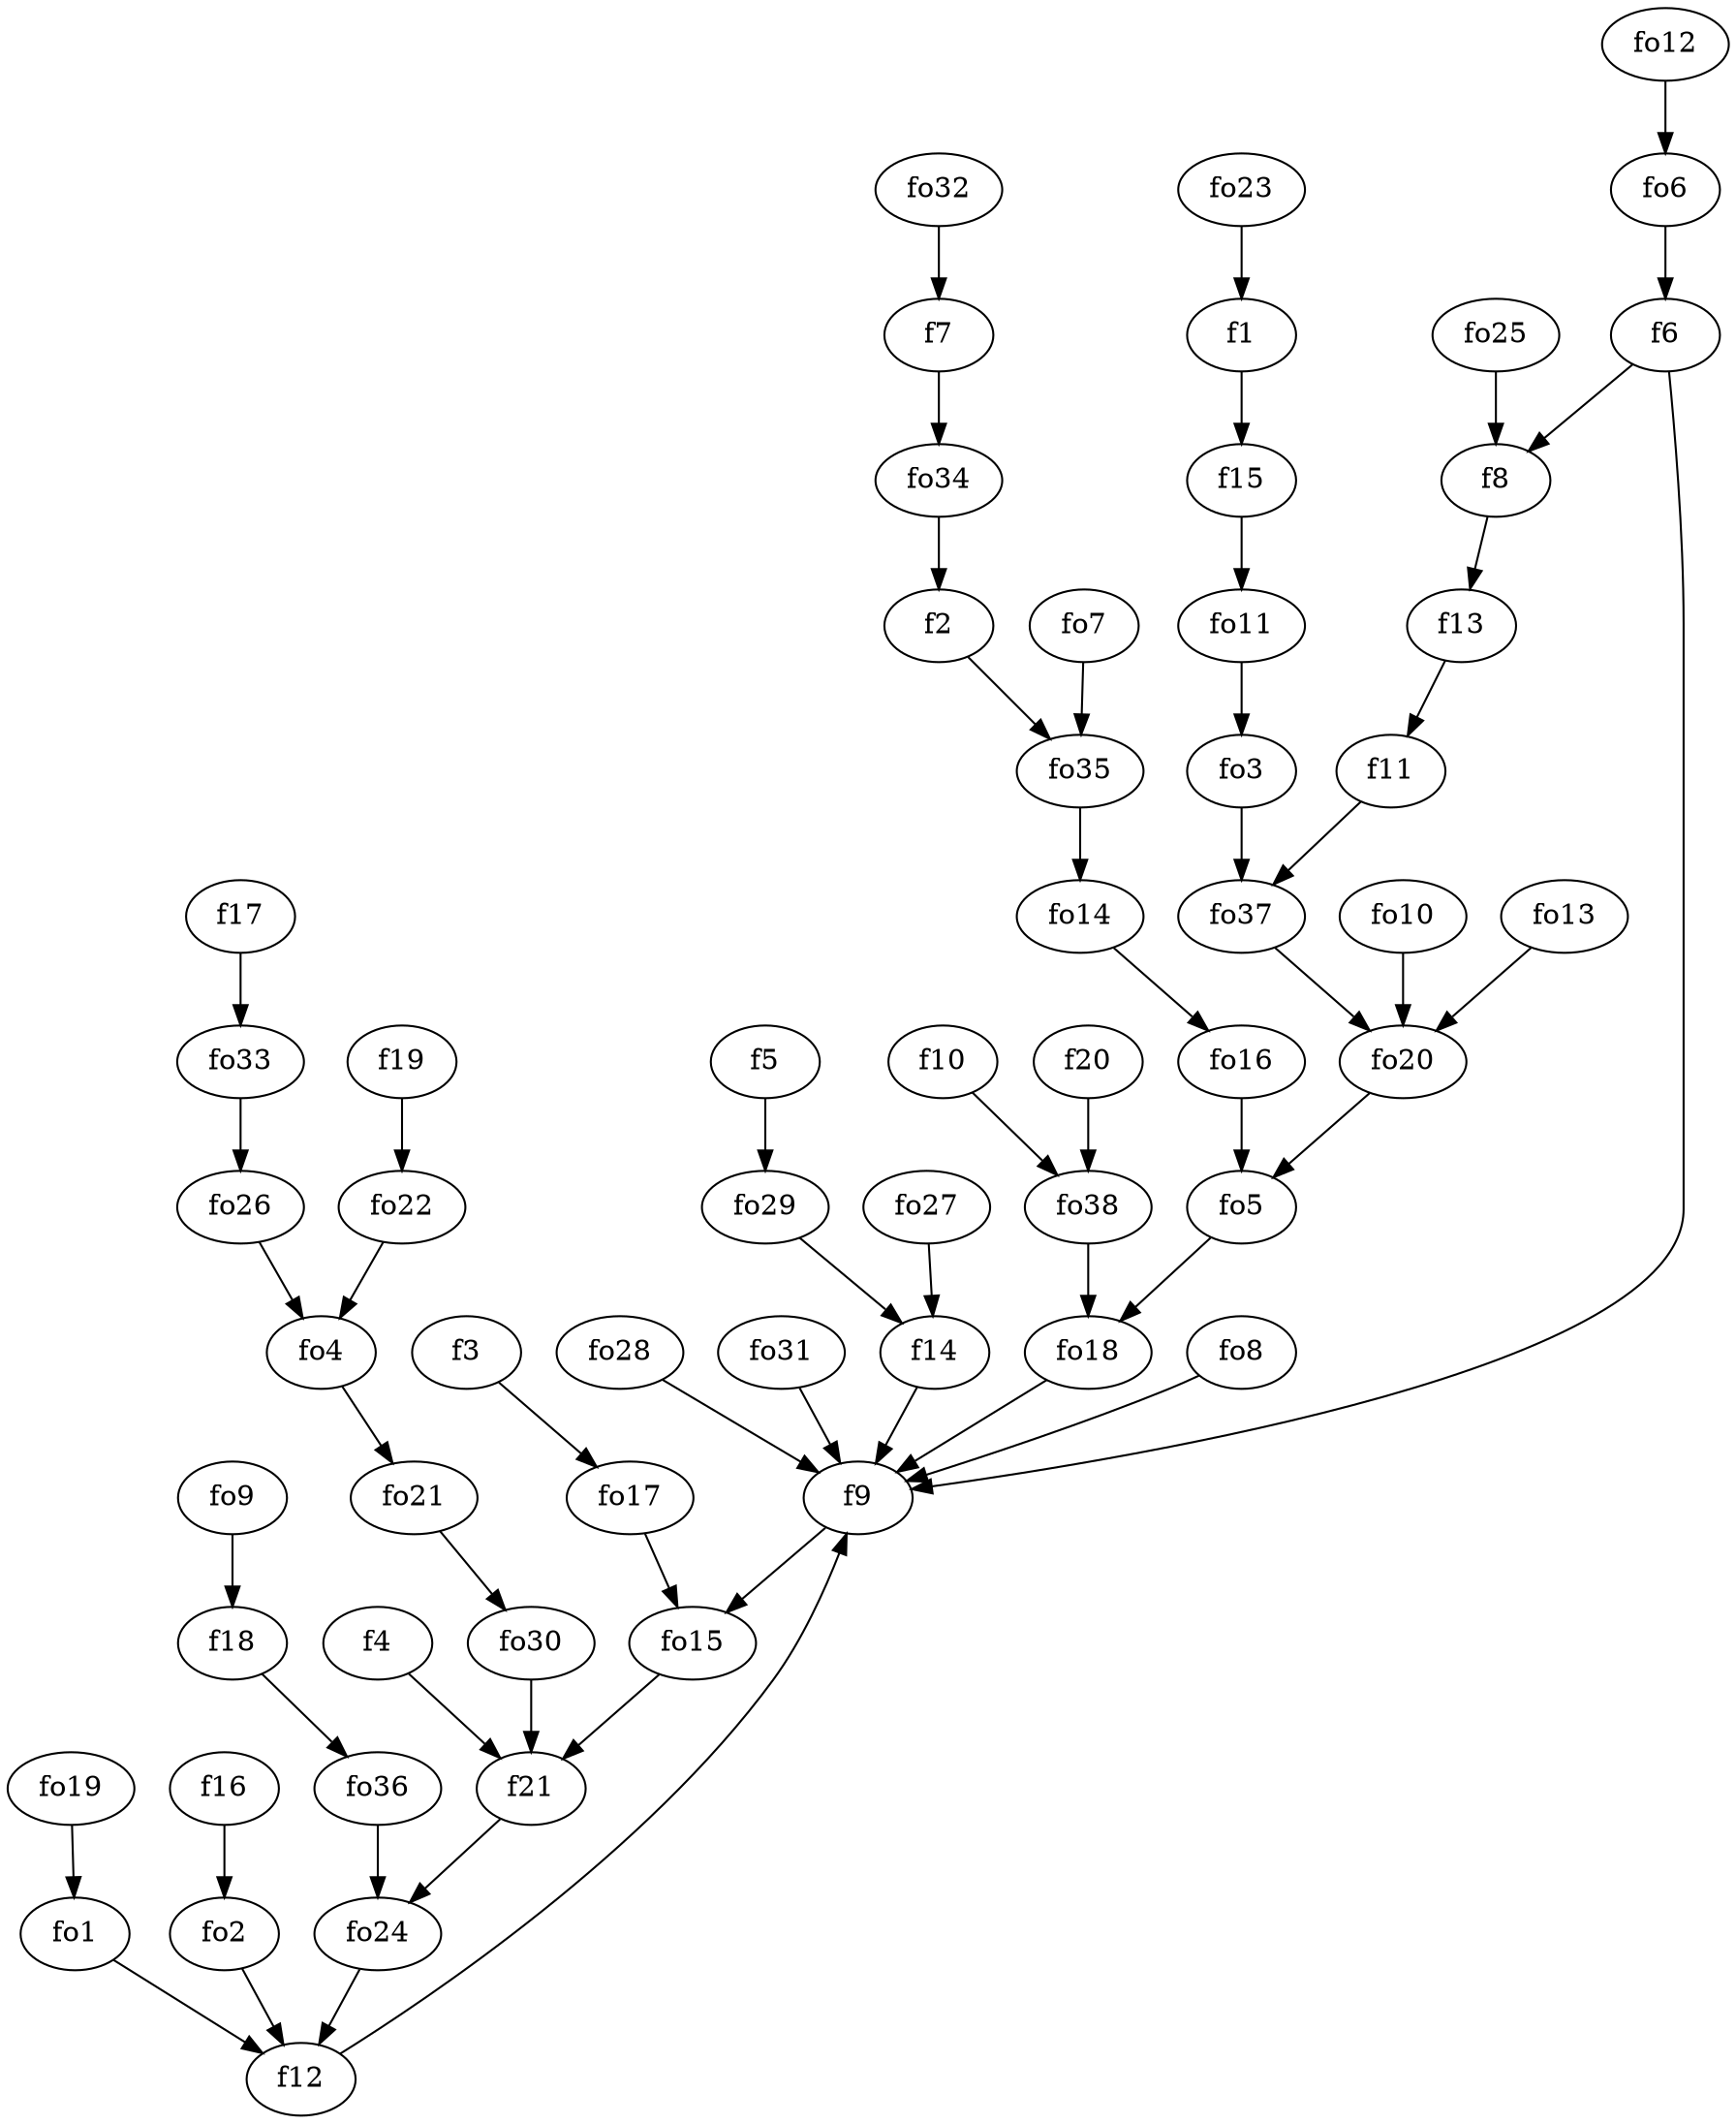 strict digraph  {
f1;
f2;
f3;
f4;
f5;
f6;
f7;
f8;
f9;
f10;
f11;
f12;
f13;
f14;
f15;
f16;
f17;
f18;
f19;
f20;
f21;
fo1;
fo2;
fo3;
fo4;
fo5;
fo6;
fo7;
fo8;
fo9;
fo10;
fo11;
fo12;
fo13;
fo14;
fo15;
fo16;
fo17;
fo18;
fo19;
fo20;
fo21;
fo22;
fo23;
fo24;
fo25;
fo26;
fo27;
fo28;
fo29;
fo30;
fo31;
fo32;
fo33;
fo34;
fo35;
fo36;
fo37;
fo38;
f1 -> f15  [weight=2];
f2 -> fo35  [weight=2];
f3 -> fo17  [weight=2];
f4 -> f21  [weight=2];
f5 -> fo29  [weight=2];
f6 -> f9  [weight=2];
f6 -> f8  [weight=2];
f7 -> fo34  [weight=2];
f8 -> f13  [weight=2];
f9 -> fo15  [weight=2];
f10 -> fo38  [weight=2];
f11 -> fo37  [weight=2];
f12 -> f9  [weight=2];
f13 -> f11  [weight=2];
f14 -> f9  [weight=2];
f15 -> fo11  [weight=2];
f16 -> fo2  [weight=2];
f17 -> fo33  [weight=2];
f18 -> fo36  [weight=2];
f19 -> fo22  [weight=2];
f20 -> fo38  [weight=2];
f21 -> fo24  [weight=2];
fo1 -> f12  [weight=2];
fo2 -> f12  [weight=2];
fo3 -> fo37  [weight=2];
fo4 -> fo21  [weight=2];
fo5 -> fo18  [weight=2];
fo6 -> f6  [weight=2];
fo7 -> fo35  [weight=2];
fo8 -> f9  [weight=2];
fo9 -> f18  [weight=2];
fo10 -> fo20  [weight=2];
fo11 -> fo3  [weight=2];
fo12 -> fo6  [weight=2];
fo13 -> fo20  [weight=2];
fo14 -> fo16  [weight=2];
fo15 -> f21  [weight=2];
fo16 -> fo5  [weight=2];
fo17 -> fo15  [weight=2];
fo18 -> f9  [weight=2];
fo19 -> fo1  [weight=2];
fo20 -> fo5  [weight=2];
fo21 -> fo30  [weight=2];
fo22 -> fo4  [weight=2];
fo23 -> f1  [weight=2];
fo24 -> f12  [weight=2];
fo25 -> f8  [weight=2];
fo26 -> fo4  [weight=2];
fo27 -> f14  [weight=2];
fo28 -> f9  [weight=2];
fo29 -> f14  [weight=2];
fo30 -> f21  [weight=2];
fo31 -> f9  [weight=2];
fo32 -> f7  [weight=2];
fo33 -> fo26  [weight=2];
fo34 -> f2  [weight=2];
fo35 -> fo14  [weight=2];
fo36 -> fo24  [weight=2];
fo37 -> fo20  [weight=2];
fo38 -> fo18  [weight=2];
}
